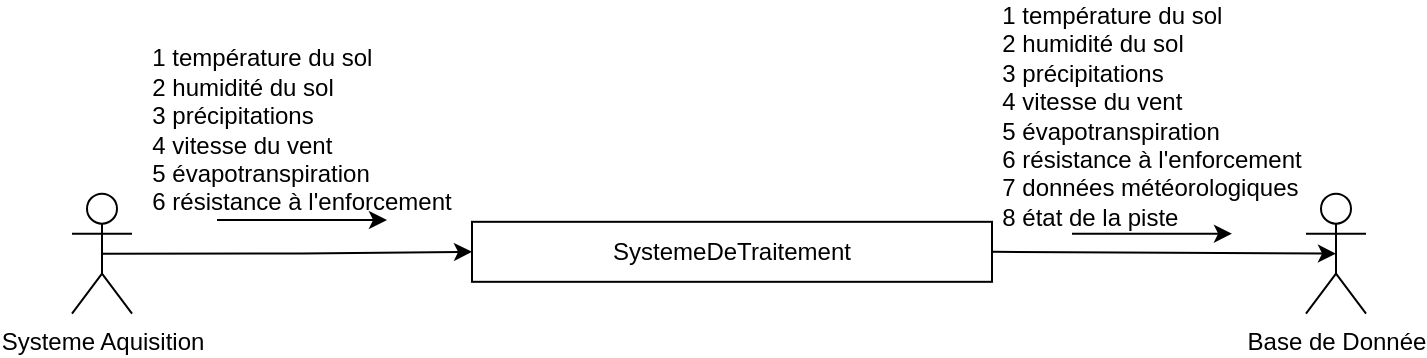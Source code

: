 <mxfile version="26.0.10">
  <diagram name="Page-1" id="wx6Wx51T-HRnJOHuFUpR">
    <mxGraphModel dx="1029" dy="463" grid="1" gridSize="10" guides="1" tooltips="1" connect="1" arrows="1" fold="1" page="1" pageScale="1" pageWidth="827" pageHeight="1169" math="0" shadow="0">
      <root>
        <mxCell id="0" />
        <mxCell id="1" parent="0" />
        <mxCell id="EBjdS0SXRLQLnNG340Il-5" value="&lt;div style=&quot;text-align: left;&quot;&gt;&lt;div&gt;&lt;span style=&quot;background-color: transparent; color: light-dark(rgb(0, 0, 0), rgb(255, 255, 255));&quot;&gt;1 température du sol&lt;br&gt;2 humidité du sol&lt;/span&gt;&lt;/div&gt;&lt;div&gt;&lt;span style=&quot;background-color: transparent; color: light-dark(rgb(0, 0, 0), rgb(255, 255, 255));&quot;&gt;3 précipitations&lt;/span&gt;&lt;/div&gt;&lt;div&gt;&lt;span style=&quot;background-color: transparent; color: light-dark(rgb(0, 0, 0), rgb(255, 255, 255));&quot;&gt;4 vitesse du vent&amp;nbsp;&lt;/span&gt;&lt;/div&gt;&lt;div&gt;&lt;span style=&quot;background-color: transparent; color: light-dark(rgb(0, 0, 0), rgb(255, 255, 255));&quot;&gt;5 évapotranspiration&lt;br&gt;6 résistance à l&#39;enforcement&lt;/span&gt;&lt;/div&gt;&lt;/div&gt;&lt;div style=&quot;text-align: left;&quot;&gt;7 données météorologiques&lt;br&gt;8 état de la piste&lt;/div&gt;" style="text;html=1;align=center;verticalAlign=middle;whiteSpace=wrap;rounded=0;rotation=0;" parent="1" vertex="1">
          <mxGeometry x="640" y="390" width="160" height="116.82" as="geometry" />
        </mxCell>
        <mxCell id="EBjdS0SXRLQLnNG340Il-7" value="" style="endArrow=classic;html=1;rounded=0;exitX=0.25;exitY=1;exitDx=0;exitDy=0;entryX=0.75;entryY=1;entryDx=0;entryDy=0;" parent="1" source="EBjdS0SXRLQLnNG340Il-5" target="EBjdS0SXRLQLnNG340Il-5" edge="1">
          <mxGeometry width="50" height="50" relative="1" as="geometry">
            <mxPoint x="620" y="706.82" as="sourcePoint" />
            <mxPoint x="670" y="656.82" as="targetPoint" />
          </mxGeometry>
        </mxCell>
        <mxCell id="EBjdS0SXRLQLnNG340Il-8" value="SystemeDeTraitement" style="rounded=0;whiteSpace=wrap;html=1;" parent="1" vertex="1">
          <mxGeometry x="380" y="500.91" width="260" height="30" as="geometry" />
        </mxCell>
        <mxCell id="EBjdS0SXRLQLnNG340Il-9" style="edgeStyle=orthogonalEdgeStyle;rounded=0;orthogonalLoop=1;jettySize=auto;html=1;exitX=0.5;exitY=0.5;exitDx=0;exitDy=0;exitPerimeter=0;entryX=0;entryY=0.5;entryDx=0;entryDy=0;" parent="1" source="EBjdS0SXRLQLnNG340Il-10" target="EBjdS0SXRLQLnNG340Il-8" edge="1">
          <mxGeometry relative="1" as="geometry" />
        </mxCell>
        <mxCell id="EBjdS0SXRLQLnNG340Il-10" value="Systeme Aquisition" style="shape=umlActor;verticalLabelPosition=bottom;verticalAlign=top;html=1;outlineConnect=0;" parent="1" vertex="1">
          <mxGeometry x="180" y="486.82" width="30" height="60" as="geometry" />
        </mxCell>
        <mxCell id="EBjdS0SXRLQLnNG340Il-12" value="&lt;div style=&quot;text-align: left;&quot;&gt;&lt;span style=&quot;background-color: transparent; color: light-dark(rgb(0, 0, 0), rgb(255, 255, 255));&quot;&gt;1 température du sol&lt;br&gt;2 humidité du sol&lt;/span&gt;&lt;/div&gt;&lt;div style=&quot;text-align: left;&quot;&gt;&lt;span style=&quot;background-color: transparent; color: light-dark(rgb(0, 0, 0), rgb(255, 255, 255));&quot;&gt;3 précipitations&lt;/span&gt;&lt;/div&gt;&lt;div style=&quot;text-align: left;&quot;&gt;&lt;span style=&quot;background-color: transparent; color: light-dark(rgb(0, 0, 0), rgb(255, 255, 255));&quot;&gt;4 vitesse du vent&amp;nbsp;&lt;/span&gt;&lt;/div&gt;&lt;div style=&quot;text-align: left;&quot;&gt;&lt;span style=&quot;background-color: transparent; color: light-dark(rgb(0, 0, 0), rgb(255, 255, 255));&quot;&gt;5 évapotranspiration&lt;br&gt;6 résistance à l&#39;enforcement&lt;/span&gt;&lt;/div&gt;" style="text;html=1;align=center;verticalAlign=middle;whiteSpace=wrap;rounded=0;rotation=0;" parent="1" vertex="1">
          <mxGeometry x="210" y="410" width="170" height="90" as="geometry" />
        </mxCell>
        <mxCell id="EBjdS0SXRLQLnNG340Il-13" value="" style="endArrow=classic;html=1;rounded=0;exitX=0.25;exitY=1;exitDx=0;exitDy=0;entryX=0.75;entryY=1;entryDx=0;entryDy=0;" parent="1" source="EBjdS0SXRLQLnNG340Il-12" target="EBjdS0SXRLQLnNG340Il-12" edge="1">
          <mxGeometry width="50" height="50" relative="1" as="geometry">
            <mxPoint x="310" y="710" as="sourcePoint" />
            <mxPoint x="360" y="660" as="targetPoint" />
          </mxGeometry>
        </mxCell>
        <mxCell id="EBjdS0SXRLQLnNG340Il-18" value="Base de Donnée" style="shape=umlActor;verticalLabelPosition=bottom;verticalAlign=top;html=1;outlineConnect=0;" parent="1" vertex="1">
          <mxGeometry x="797" y="486.82" width="30" height="60" as="geometry" />
        </mxCell>
        <mxCell id="EBjdS0SXRLQLnNG340Il-20" value="" style="endArrow=classic;html=1;rounded=0;entryX=0.5;entryY=0.5;entryDx=0;entryDy=0;entryPerimeter=0;exitX=1;exitY=0.5;exitDx=0;exitDy=0;" parent="1" source="EBjdS0SXRLQLnNG340Il-8" target="EBjdS0SXRLQLnNG340Il-18" edge="1">
          <mxGeometry width="50" height="50" relative="1" as="geometry">
            <mxPoint x="530" y="659.5" as="sourcePoint" />
            <mxPoint x="602" y="659.5" as="targetPoint" />
          </mxGeometry>
        </mxCell>
      </root>
    </mxGraphModel>
  </diagram>
</mxfile>
